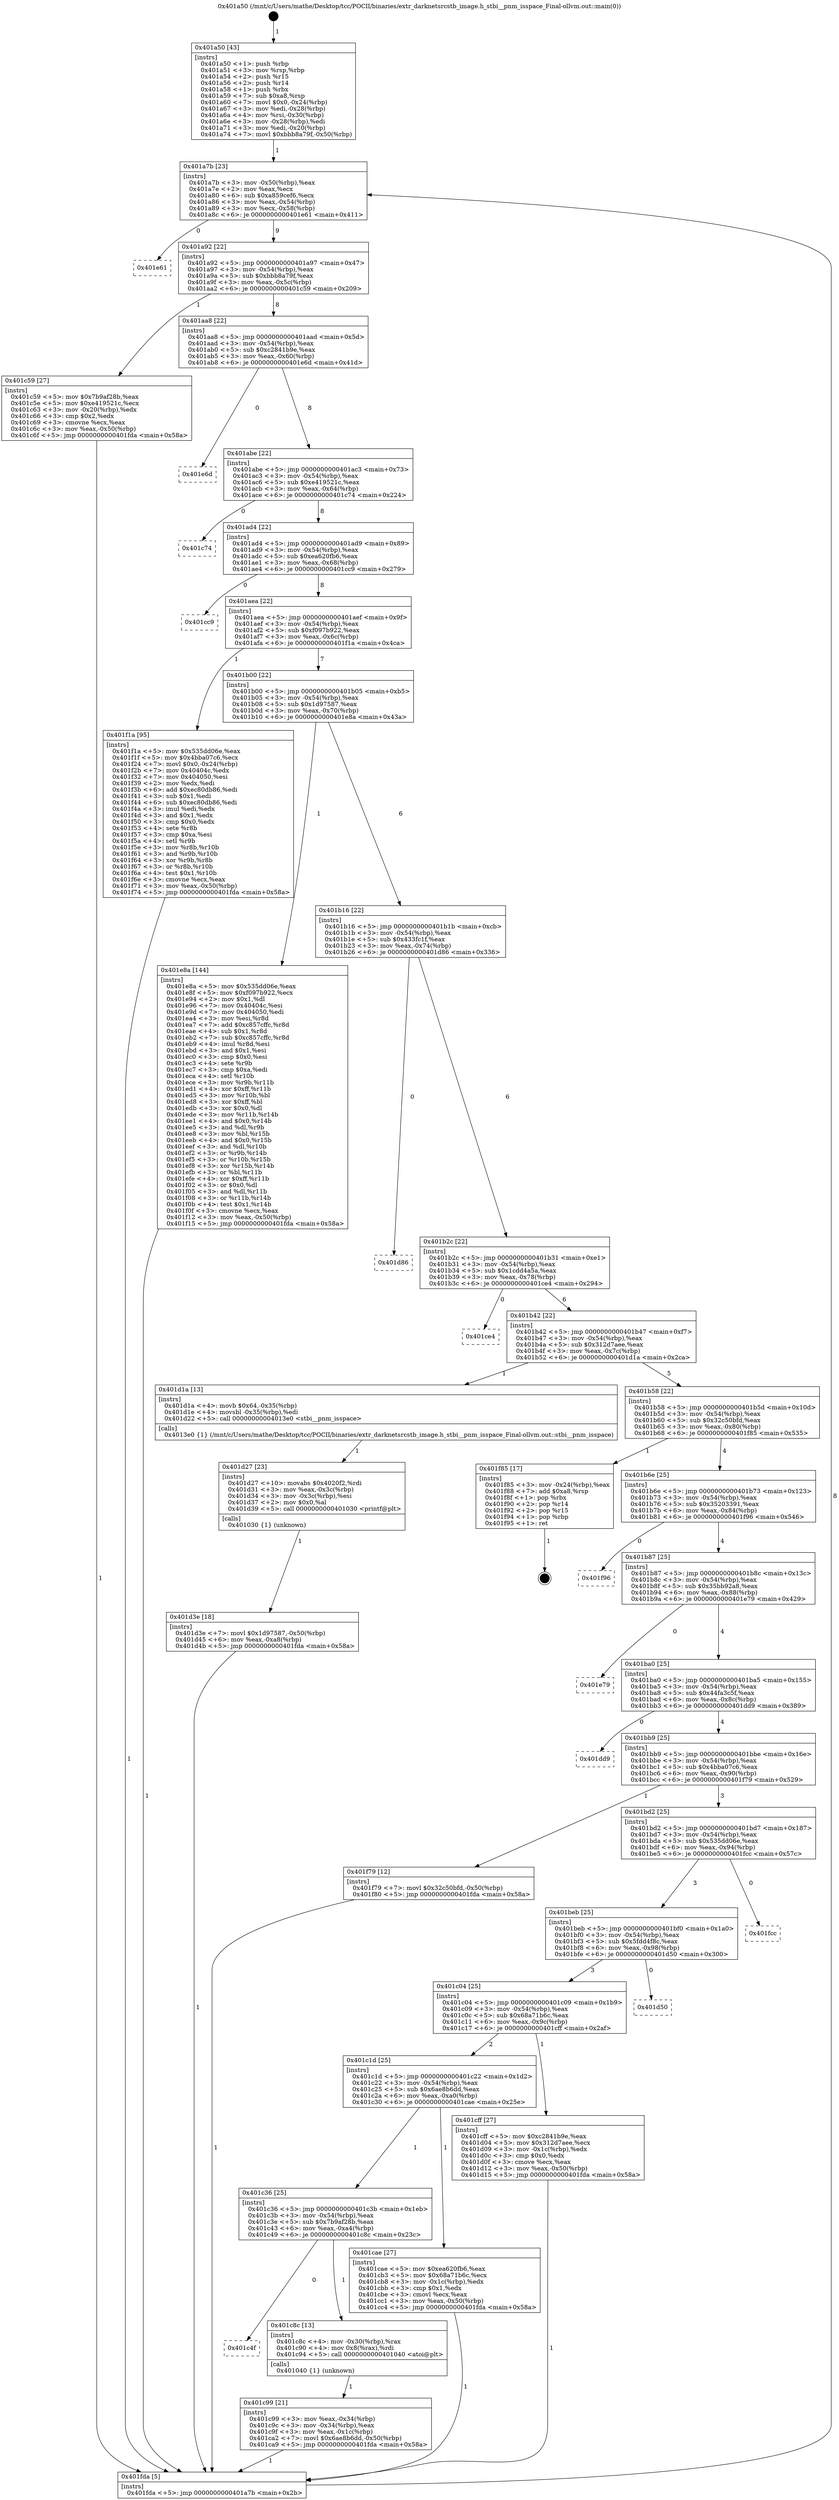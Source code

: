 digraph "0x401a50" {
  label = "0x401a50 (/mnt/c/Users/mathe/Desktop/tcc/POCII/binaries/extr_darknetsrcstb_image.h_stbi__pnm_isspace_Final-ollvm.out::main(0))"
  labelloc = "t"
  node[shape=record]

  Entry [label="",width=0.3,height=0.3,shape=circle,fillcolor=black,style=filled]
  "0x401a7b" [label="{
     0x401a7b [23]\l
     | [instrs]\l
     &nbsp;&nbsp;0x401a7b \<+3\>: mov -0x50(%rbp),%eax\l
     &nbsp;&nbsp;0x401a7e \<+2\>: mov %eax,%ecx\l
     &nbsp;&nbsp;0x401a80 \<+6\>: sub $0xa859cef6,%ecx\l
     &nbsp;&nbsp;0x401a86 \<+3\>: mov %eax,-0x54(%rbp)\l
     &nbsp;&nbsp;0x401a89 \<+3\>: mov %ecx,-0x58(%rbp)\l
     &nbsp;&nbsp;0x401a8c \<+6\>: je 0000000000401e61 \<main+0x411\>\l
  }"]
  "0x401e61" [label="{
     0x401e61\l
  }", style=dashed]
  "0x401a92" [label="{
     0x401a92 [22]\l
     | [instrs]\l
     &nbsp;&nbsp;0x401a92 \<+5\>: jmp 0000000000401a97 \<main+0x47\>\l
     &nbsp;&nbsp;0x401a97 \<+3\>: mov -0x54(%rbp),%eax\l
     &nbsp;&nbsp;0x401a9a \<+5\>: sub $0xbbb8a79f,%eax\l
     &nbsp;&nbsp;0x401a9f \<+3\>: mov %eax,-0x5c(%rbp)\l
     &nbsp;&nbsp;0x401aa2 \<+6\>: je 0000000000401c59 \<main+0x209\>\l
  }"]
  Exit [label="",width=0.3,height=0.3,shape=circle,fillcolor=black,style=filled,peripheries=2]
  "0x401c59" [label="{
     0x401c59 [27]\l
     | [instrs]\l
     &nbsp;&nbsp;0x401c59 \<+5\>: mov $0x7b9af28b,%eax\l
     &nbsp;&nbsp;0x401c5e \<+5\>: mov $0xe419521c,%ecx\l
     &nbsp;&nbsp;0x401c63 \<+3\>: mov -0x20(%rbp),%edx\l
     &nbsp;&nbsp;0x401c66 \<+3\>: cmp $0x2,%edx\l
     &nbsp;&nbsp;0x401c69 \<+3\>: cmovne %ecx,%eax\l
     &nbsp;&nbsp;0x401c6c \<+3\>: mov %eax,-0x50(%rbp)\l
     &nbsp;&nbsp;0x401c6f \<+5\>: jmp 0000000000401fda \<main+0x58a\>\l
  }"]
  "0x401aa8" [label="{
     0x401aa8 [22]\l
     | [instrs]\l
     &nbsp;&nbsp;0x401aa8 \<+5\>: jmp 0000000000401aad \<main+0x5d\>\l
     &nbsp;&nbsp;0x401aad \<+3\>: mov -0x54(%rbp),%eax\l
     &nbsp;&nbsp;0x401ab0 \<+5\>: sub $0xc2841b9e,%eax\l
     &nbsp;&nbsp;0x401ab5 \<+3\>: mov %eax,-0x60(%rbp)\l
     &nbsp;&nbsp;0x401ab8 \<+6\>: je 0000000000401e6d \<main+0x41d\>\l
  }"]
  "0x401fda" [label="{
     0x401fda [5]\l
     | [instrs]\l
     &nbsp;&nbsp;0x401fda \<+5\>: jmp 0000000000401a7b \<main+0x2b\>\l
  }"]
  "0x401a50" [label="{
     0x401a50 [43]\l
     | [instrs]\l
     &nbsp;&nbsp;0x401a50 \<+1\>: push %rbp\l
     &nbsp;&nbsp;0x401a51 \<+3\>: mov %rsp,%rbp\l
     &nbsp;&nbsp;0x401a54 \<+2\>: push %r15\l
     &nbsp;&nbsp;0x401a56 \<+2\>: push %r14\l
     &nbsp;&nbsp;0x401a58 \<+1\>: push %rbx\l
     &nbsp;&nbsp;0x401a59 \<+7\>: sub $0xa8,%rsp\l
     &nbsp;&nbsp;0x401a60 \<+7\>: movl $0x0,-0x24(%rbp)\l
     &nbsp;&nbsp;0x401a67 \<+3\>: mov %edi,-0x28(%rbp)\l
     &nbsp;&nbsp;0x401a6a \<+4\>: mov %rsi,-0x30(%rbp)\l
     &nbsp;&nbsp;0x401a6e \<+3\>: mov -0x28(%rbp),%edi\l
     &nbsp;&nbsp;0x401a71 \<+3\>: mov %edi,-0x20(%rbp)\l
     &nbsp;&nbsp;0x401a74 \<+7\>: movl $0xbbb8a79f,-0x50(%rbp)\l
  }"]
  "0x401d3e" [label="{
     0x401d3e [18]\l
     | [instrs]\l
     &nbsp;&nbsp;0x401d3e \<+7\>: movl $0x1d97587,-0x50(%rbp)\l
     &nbsp;&nbsp;0x401d45 \<+6\>: mov %eax,-0xa8(%rbp)\l
     &nbsp;&nbsp;0x401d4b \<+5\>: jmp 0000000000401fda \<main+0x58a\>\l
  }"]
  "0x401e6d" [label="{
     0x401e6d\l
  }", style=dashed]
  "0x401abe" [label="{
     0x401abe [22]\l
     | [instrs]\l
     &nbsp;&nbsp;0x401abe \<+5\>: jmp 0000000000401ac3 \<main+0x73\>\l
     &nbsp;&nbsp;0x401ac3 \<+3\>: mov -0x54(%rbp),%eax\l
     &nbsp;&nbsp;0x401ac6 \<+5\>: sub $0xe419521c,%eax\l
     &nbsp;&nbsp;0x401acb \<+3\>: mov %eax,-0x64(%rbp)\l
     &nbsp;&nbsp;0x401ace \<+6\>: je 0000000000401c74 \<main+0x224\>\l
  }"]
  "0x401d27" [label="{
     0x401d27 [23]\l
     | [instrs]\l
     &nbsp;&nbsp;0x401d27 \<+10\>: movabs $0x4020f2,%rdi\l
     &nbsp;&nbsp;0x401d31 \<+3\>: mov %eax,-0x3c(%rbp)\l
     &nbsp;&nbsp;0x401d34 \<+3\>: mov -0x3c(%rbp),%esi\l
     &nbsp;&nbsp;0x401d37 \<+2\>: mov $0x0,%al\l
     &nbsp;&nbsp;0x401d39 \<+5\>: call 0000000000401030 \<printf@plt\>\l
     | [calls]\l
     &nbsp;&nbsp;0x401030 \{1\} (unknown)\l
  }"]
  "0x401c74" [label="{
     0x401c74\l
  }", style=dashed]
  "0x401ad4" [label="{
     0x401ad4 [22]\l
     | [instrs]\l
     &nbsp;&nbsp;0x401ad4 \<+5\>: jmp 0000000000401ad9 \<main+0x89\>\l
     &nbsp;&nbsp;0x401ad9 \<+3\>: mov -0x54(%rbp),%eax\l
     &nbsp;&nbsp;0x401adc \<+5\>: sub $0xea620fb6,%eax\l
     &nbsp;&nbsp;0x401ae1 \<+3\>: mov %eax,-0x68(%rbp)\l
     &nbsp;&nbsp;0x401ae4 \<+6\>: je 0000000000401cc9 \<main+0x279\>\l
  }"]
  "0x401c99" [label="{
     0x401c99 [21]\l
     | [instrs]\l
     &nbsp;&nbsp;0x401c99 \<+3\>: mov %eax,-0x34(%rbp)\l
     &nbsp;&nbsp;0x401c9c \<+3\>: mov -0x34(%rbp),%eax\l
     &nbsp;&nbsp;0x401c9f \<+3\>: mov %eax,-0x1c(%rbp)\l
     &nbsp;&nbsp;0x401ca2 \<+7\>: movl $0x6ae8b6dd,-0x50(%rbp)\l
     &nbsp;&nbsp;0x401ca9 \<+5\>: jmp 0000000000401fda \<main+0x58a\>\l
  }"]
  "0x401cc9" [label="{
     0x401cc9\l
  }", style=dashed]
  "0x401aea" [label="{
     0x401aea [22]\l
     | [instrs]\l
     &nbsp;&nbsp;0x401aea \<+5\>: jmp 0000000000401aef \<main+0x9f\>\l
     &nbsp;&nbsp;0x401aef \<+3\>: mov -0x54(%rbp),%eax\l
     &nbsp;&nbsp;0x401af2 \<+5\>: sub $0xf097b922,%eax\l
     &nbsp;&nbsp;0x401af7 \<+3\>: mov %eax,-0x6c(%rbp)\l
     &nbsp;&nbsp;0x401afa \<+6\>: je 0000000000401f1a \<main+0x4ca\>\l
  }"]
  "0x401c4f" [label="{
     0x401c4f\l
  }", style=dashed]
  "0x401f1a" [label="{
     0x401f1a [95]\l
     | [instrs]\l
     &nbsp;&nbsp;0x401f1a \<+5\>: mov $0x535dd06e,%eax\l
     &nbsp;&nbsp;0x401f1f \<+5\>: mov $0x4bba07c6,%ecx\l
     &nbsp;&nbsp;0x401f24 \<+7\>: movl $0x0,-0x24(%rbp)\l
     &nbsp;&nbsp;0x401f2b \<+7\>: mov 0x40404c,%edx\l
     &nbsp;&nbsp;0x401f32 \<+7\>: mov 0x404050,%esi\l
     &nbsp;&nbsp;0x401f39 \<+2\>: mov %edx,%edi\l
     &nbsp;&nbsp;0x401f3b \<+6\>: add $0xec80db86,%edi\l
     &nbsp;&nbsp;0x401f41 \<+3\>: sub $0x1,%edi\l
     &nbsp;&nbsp;0x401f44 \<+6\>: sub $0xec80db86,%edi\l
     &nbsp;&nbsp;0x401f4a \<+3\>: imul %edi,%edx\l
     &nbsp;&nbsp;0x401f4d \<+3\>: and $0x1,%edx\l
     &nbsp;&nbsp;0x401f50 \<+3\>: cmp $0x0,%edx\l
     &nbsp;&nbsp;0x401f53 \<+4\>: sete %r8b\l
     &nbsp;&nbsp;0x401f57 \<+3\>: cmp $0xa,%esi\l
     &nbsp;&nbsp;0x401f5a \<+4\>: setl %r9b\l
     &nbsp;&nbsp;0x401f5e \<+3\>: mov %r8b,%r10b\l
     &nbsp;&nbsp;0x401f61 \<+3\>: and %r9b,%r10b\l
     &nbsp;&nbsp;0x401f64 \<+3\>: xor %r9b,%r8b\l
     &nbsp;&nbsp;0x401f67 \<+3\>: or %r8b,%r10b\l
     &nbsp;&nbsp;0x401f6a \<+4\>: test $0x1,%r10b\l
     &nbsp;&nbsp;0x401f6e \<+3\>: cmovne %ecx,%eax\l
     &nbsp;&nbsp;0x401f71 \<+3\>: mov %eax,-0x50(%rbp)\l
     &nbsp;&nbsp;0x401f74 \<+5\>: jmp 0000000000401fda \<main+0x58a\>\l
  }"]
  "0x401b00" [label="{
     0x401b00 [22]\l
     | [instrs]\l
     &nbsp;&nbsp;0x401b00 \<+5\>: jmp 0000000000401b05 \<main+0xb5\>\l
     &nbsp;&nbsp;0x401b05 \<+3\>: mov -0x54(%rbp),%eax\l
     &nbsp;&nbsp;0x401b08 \<+5\>: sub $0x1d97587,%eax\l
     &nbsp;&nbsp;0x401b0d \<+3\>: mov %eax,-0x70(%rbp)\l
     &nbsp;&nbsp;0x401b10 \<+6\>: je 0000000000401e8a \<main+0x43a\>\l
  }"]
  "0x401c8c" [label="{
     0x401c8c [13]\l
     | [instrs]\l
     &nbsp;&nbsp;0x401c8c \<+4\>: mov -0x30(%rbp),%rax\l
     &nbsp;&nbsp;0x401c90 \<+4\>: mov 0x8(%rax),%rdi\l
     &nbsp;&nbsp;0x401c94 \<+5\>: call 0000000000401040 \<atoi@plt\>\l
     | [calls]\l
     &nbsp;&nbsp;0x401040 \{1\} (unknown)\l
  }"]
  "0x401e8a" [label="{
     0x401e8a [144]\l
     | [instrs]\l
     &nbsp;&nbsp;0x401e8a \<+5\>: mov $0x535dd06e,%eax\l
     &nbsp;&nbsp;0x401e8f \<+5\>: mov $0xf097b922,%ecx\l
     &nbsp;&nbsp;0x401e94 \<+2\>: mov $0x1,%dl\l
     &nbsp;&nbsp;0x401e96 \<+7\>: mov 0x40404c,%esi\l
     &nbsp;&nbsp;0x401e9d \<+7\>: mov 0x404050,%edi\l
     &nbsp;&nbsp;0x401ea4 \<+3\>: mov %esi,%r8d\l
     &nbsp;&nbsp;0x401ea7 \<+7\>: add $0xc857cffc,%r8d\l
     &nbsp;&nbsp;0x401eae \<+4\>: sub $0x1,%r8d\l
     &nbsp;&nbsp;0x401eb2 \<+7\>: sub $0xc857cffc,%r8d\l
     &nbsp;&nbsp;0x401eb9 \<+4\>: imul %r8d,%esi\l
     &nbsp;&nbsp;0x401ebd \<+3\>: and $0x1,%esi\l
     &nbsp;&nbsp;0x401ec0 \<+3\>: cmp $0x0,%esi\l
     &nbsp;&nbsp;0x401ec3 \<+4\>: sete %r9b\l
     &nbsp;&nbsp;0x401ec7 \<+3\>: cmp $0xa,%edi\l
     &nbsp;&nbsp;0x401eca \<+4\>: setl %r10b\l
     &nbsp;&nbsp;0x401ece \<+3\>: mov %r9b,%r11b\l
     &nbsp;&nbsp;0x401ed1 \<+4\>: xor $0xff,%r11b\l
     &nbsp;&nbsp;0x401ed5 \<+3\>: mov %r10b,%bl\l
     &nbsp;&nbsp;0x401ed8 \<+3\>: xor $0xff,%bl\l
     &nbsp;&nbsp;0x401edb \<+3\>: xor $0x0,%dl\l
     &nbsp;&nbsp;0x401ede \<+3\>: mov %r11b,%r14b\l
     &nbsp;&nbsp;0x401ee1 \<+4\>: and $0x0,%r14b\l
     &nbsp;&nbsp;0x401ee5 \<+3\>: and %dl,%r9b\l
     &nbsp;&nbsp;0x401ee8 \<+3\>: mov %bl,%r15b\l
     &nbsp;&nbsp;0x401eeb \<+4\>: and $0x0,%r15b\l
     &nbsp;&nbsp;0x401eef \<+3\>: and %dl,%r10b\l
     &nbsp;&nbsp;0x401ef2 \<+3\>: or %r9b,%r14b\l
     &nbsp;&nbsp;0x401ef5 \<+3\>: or %r10b,%r15b\l
     &nbsp;&nbsp;0x401ef8 \<+3\>: xor %r15b,%r14b\l
     &nbsp;&nbsp;0x401efb \<+3\>: or %bl,%r11b\l
     &nbsp;&nbsp;0x401efe \<+4\>: xor $0xff,%r11b\l
     &nbsp;&nbsp;0x401f02 \<+3\>: or $0x0,%dl\l
     &nbsp;&nbsp;0x401f05 \<+3\>: and %dl,%r11b\l
     &nbsp;&nbsp;0x401f08 \<+3\>: or %r11b,%r14b\l
     &nbsp;&nbsp;0x401f0b \<+4\>: test $0x1,%r14b\l
     &nbsp;&nbsp;0x401f0f \<+3\>: cmovne %ecx,%eax\l
     &nbsp;&nbsp;0x401f12 \<+3\>: mov %eax,-0x50(%rbp)\l
     &nbsp;&nbsp;0x401f15 \<+5\>: jmp 0000000000401fda \<main+0x58a\>\l
  }"]
  "0x401b16" [label="{
     0x401b16 [22]\l
     | [instrs]\l
     &nbsp;&nbsp;0x401b16 \<+5\>: jmp 0000000000401b1b \<main+0xcb\>\l
     &nbsp;&nbsp;0x401b1b \<+3\>: mov -0x54(%rbp),%eax\l
     &nbsp;&nbsp;0x401b1e \<+5\>: sub $0x433fc1f,%eax\l
     &nbsp;&nbsp;0x401b23 \<+3\>: mov %eax,-0x74(%rbp)\l
     &nbsp;&nbsp;0x401b26 \<+6\>: je 0000000000401d86 \<main+0x336\>\l
  }"]
  "0x401c36" [label="{
     0x401c36 [25]\l
     | [instrs]\l
     &nbsp;&nbsp;0x401c36 \<+5\>: jmp 0000000000401c3b \<main+0x1eb\>\l
     &nbsp;&nbsp;0x401c3b \<+3\>: mov -0x54(%rbp),%eax\l
     &nbsp;&nbsp;0x401c3e \<+5\>: sub $0x7b9af28b,%eax\l
     &nbsp;&nbsp;0x401c43 \<+6\>: mov %eax,-0xa4(%rbp)\l
     &nbsp;&nbsp;0x401c49 \<+6\>: je 0000000000401c8c \<main+0x23c\>\l
  }"]
  "0x401d86" [label="{
     0x401d86\l
  }", style=dashed]
  "0x401b2c" [label="{
     0x401b2c [22]\l
     | [instrs]\l
     &nbsp;&nbsp;0x401b2c \<+5\>: jmp 0000000000401b31 \<main+0xe1\>\l
     &nbsp;&nbsp;0x401b31 \<+3\>: mov -0x54(%rbp),%eax\l
     &nbsp;&nbsp;0x401b34 \<+5\>: sub $0x1cdd4a5a,%eax\l
     &nbsp;&nbsp;0x401b39 \<+3\>: mov %eax,-0x78(%rbp)\l
     &nbsp;&nbsp;0x401b3c \<+6\>: je 0000000000401ce4 \<main+0x294\>\l
  }"]
  "0x401cae" [label="{
     0x401cae [27]\l
     | [instrs]\l
     &nbsp;&nbsp;0x401cae \<+5\>: mov $0xea620fb6,%eax\l
     &nbsp;&nbsp;0x401cb3 \<+5\>: mov $0x68a71b6c,%ecx\l
     &nbsp;&nbsp;0x401cb8 \<+3\>: mov -0x1c(%rbp),%edx\l
     &nbsp;&nbsp;0x401cbb \<+3\>: cmp $0x1,%edx\l
     &nbsp;&nbsp;0x401cbe \<+3\>: cmovl %ecx,%eax\l
     &nbsp;&nbsp;0x401cc1 \<+3\>: mov %eax,-0x50(%rbp)\l
     &nbsp;&nbsp;0x401cc4 \<+5\>: jmp 0000000000401fda \<main+0x58a\>\l
  }"]
  "0x401ce4" [label="{
     0x401ce4\l
  }", style=dashed]
  "0x401b42" [label="{
     0x401b42 [22]\l
     | [instrs]\l
     &nbsp;&nbsp;0x401b42 \<+5\>: jmp 0000000000401b47 \<main+0xf7\>\l
     &nbsp;&nbsp;0x401b47 \<+3\>: mov -0x54(%rbp),%eax\l
     &nbsp;&nbsp;0x401b4a \<+5\>: sub $0x312d7aee,%eax\l
     &nbsp;&nbsp;0x401b4f \<+3\>: mov %eax,-0x7c(%rbp)\l
     &nbsp;&nbsp;0x401b52 \<+6\>: je 0000000000401d1a \<main+0x2ca\>\l
  }"]
  "0x401c1d" [label="{
     0x401c1d [25]\l
     | [instrs]\l
     &nbsp;&nbsp;0x401c1d \<+5\>: jmp 0000000000401c22 \<main+0x1d2\>\l
     &nbsp;&nbsp;0x401c22 \<+3\>: mov -0x54(%rbp),%eax\l
     &nbsp;&nbsp;0x401c25 \<+5\>: sub $0x6ae8b6dd,%eax\l
     &nbsp;&nbsp;0x401c2a \<+6\>: mov %eax,-0xa0(%rbp)\l
     &nbsp;&nbsp;0x401c30 \<+6\>: je 0000000000401cae \<main+0x25e\>\l
  }"]
  "0x401d1a" [label="{
     0x401d1a [13]\l
     | [instrs]\l
     &nbsp;&nbsp;0x401d1a \<+4\>: movb $0x64,-0x35(%rbp)\l
     &nbsp;&nbsp;0x401d1e \<+4\>: movsbl -0x35(%rbp),%edi\l
     &nbsp;&nbsp;0x401d22 \<+5\>: call 00000000004013e0 \<stbi__pnm_isspace\>\l
     | [calls]\l
     &nbsp;&nbsp;0x4013e0 \{1\} (/mnt/c/Users/mathe/Desktop/tcc/POCII/binaries/extr_darknetsrcstb_image.h_stbi__pnm_isspace_Final-ollvm.out::stbi__pnm_isspace)\l
  }"]
  "0x401b58" [label="{
     0x401b58 [22]\l
     | [instrs]\l
     &nbsp;&nbsp;0x401b58 \<+5\>: jmp 0000000000401b5d \<main+0x10d\>\l
     &nbsp;&nbsp;0x401b5d \<+3\>: mov -0x54(%rbp),%eax\l
     &nbsp;&nbsp;0x401b60 \<+5\>: sub $0x32c50bfd,%eax\l
     &nbsp;&nbsp;0x401b65 \<+3\>: mov %eax,-0x80(%rbp)\l
     &nbsp;&nbsp;0x401b68 \<+6\>: je 0000000000401f85 \<main+0x535\>\l
  }"]
  "0x401cff" [label="{
     0x401cff [27]\l
     | [instrs]\l
     &nbsp;&nbsp;0x401cff \<+5\>: mov $0xc2841b9e,%eax\l
     &nbsp;&nbsp;0x401d04 \<+5\>: mov $0x312d7aee,%ecx\l
     &nbsp;&nbsp;0x401d09 \<+3\>: mov -0x1c(%rbp),%edx\l
     &nbsp;&nbsp;0x401d0c \<+3\>: cmp $0x0,%edx\l
     &nbsp;&nbsp;0x401d0f \<+3\>: cmove %ecx,%eax\l
     &nbsp;&nbsp;0x401d12 \<+3\>: mov %eax,-0x50(%rbp)\l
     &nbsp;&nbsp;0x401d15 \<+5\>: jmp 0000000000401fda \<main+0x58a\>\l
  }"]
  "0x401f85" [label="{
     0x401f85 [17]\l
     | [instrs]\l
     &nbsp;&nbsp;0x401f85 \<+3\>: mov -0x24(%rbp),%eax\l
     &nbsp;&nbsp;0x401f88 \<+7\>: add $0xa8,%rsp\l
     &nbsp;&nbsp;0x401f8f \<+1\>: pop %rbx\l
     &nbsp;&nbsp;0x401f90 \<+2\>: pop %r14\l
     &nbsp;&nbsp;0x401f92 \<+2\>: pop %r15\l
     &nbsp;&nbsp;0x401f94 \<+1\>: pop %rbp\l
     &nbsp;&nbsp;0x401f95 \<+1\>: ret\l
  }"]
  "0x401b6e" [label="{
     0x401b6e [25]\l
     | [instrs]\l
     &nbsp;&nbsp;0x401b6e \<+5\>: jmp 0000000000401b73 \<main+0x123\>\l
     &nbsp;&nbsp;0x401b73 \<+3\>: mov -0x54(%rbp),%eax\l
     &nbsp;&nbsp;0x401b76 \<+5\>: sub $0x35203391,%eax\l
     &nbsp;&nbsp;0x401b7b \<+6\>: mov %eax,-0x84(%rbp)\l
     &nbsp;&nbsp;0x401b81 \<+6\>: je 0000000000401f96 \<main+0x546\>\l
  }"]
  "0x401c04" [label="{
     0x401c04 [25]\l
     | [instrs]\l
     &nbsp;&nbsp;0x401c04 \<+5\>: jmp 0000000000401c09 \<main+0x1b9\>\l
     &nbsp;&nbsp;0x401c09 \<+3\>: mov -0x54(%rbp),%eax\l
     &nbsp;&nbsp;0x401c0c \<+5\>: sub $0x68a71b6c,%eax\l
     &nbsp;&nbsp;0x401c11 \<+6\>: mov %eax,-0x9c(%rbp)\l
     &nbsp;&nbsp;0x401c17 \<+6\>: je 0000000000401cff \<main+0x2af\>\l
  }"]
  "0x401f96" [label="{
     0x401f96\l
  }", style=dashed]
  "0x401b87" [label="{
     0x401b87 [25]\l
     | [instrs]\l
     &nbsp;&nbsp;0x401b87 \<+5\>: jmp 0000000000401b8c \<main+0x13c\>\l
     &nbsp;&nbsp;0x401b8c \<+3\>: mov -0x54(%rbp),%eax\l
     &nbsp;&nbsp;0x401b8f \<+5\>: sub $0x35bb92a8,%eax\l
     &nbsp;&nbsp;0x401b94 \<+6\>: mov %eax,-0x88(%rbp)\l
     &nbsp;&nbsp;0x401b9a \<+6\>: je 0000000000401e79 \<main+0x429\>\l
  }"]
  "0x401d50" [label="{
     0x401d50\l
  }", style=dashed]
  "0x401e79" [label="{
     0x401e79\l
  }", style=dashed]
  "0x401ba0" [label="{
     0x401ba0 [25]\l
     | [instrs]\l
     &nbsp;&nbsp;0x401ba0 \<+5\>: jmp 0000000000401ba5 \<main+0x155\>\l
     &nbsp;&nbsp;0x401ba5 \<+3\>: mov -0x54(%rbp),%eax\l
     &nbsp;&nbsp;0x401ba8 \<+5\>: sub $0x44fa3c5f,%eax\l
     &nbsp;&nbsp;0x401bad \<+6\>: mov %eax,-0x8c(%rbp)\l
     &nbsp;&nbsp;0x401bb3 \<+6\>: je 0000000000401dd9 \<main+0x389\>\l
  }"]
  "0x401beb" [label="{
     0x401beb [25]\l
     | [instrs]\l
     &nbsp;&nbsp;0x401beb \<+5\>: jmp 0000000000401bf0 \<main+0x1a0\>\l
     &nbsp;&nbsp;0x401bf0 \<+3\>: mov -0x54(%rbp),%eax\l
     &nbsp;&nbsp;0x401bf3 \<+5\>: sub $0x5fdd4f8c,%eax\l
     &nbsp;&nbsp;0x401bf8 \<+6\>: mov %eax,-0x98(%rbp)\l
     &nbsp;&nbsp;0x401bfe \<+6\>: je 0000000000401d50 \<main+0x300\>\l
  }"]
  "0x401dd9" [label="{
     0x401dd9\l
  }", style=dashed]
  "0x401bb9" [label="{
     0x401bb9 [25]\l
     | [instrs]\l
     &nbsp;&nbsp;0x401bb9 \<+5\>: jmp 0000000000401bbe \<main+0x16e\>\l
     &nbsp;&nbsp;0x401bbe \<+3\>: mov -0x54(%rbp),%eax\l
     &nbsp;&nbsp;0x401bc1 \<+5\>: sub $0x4bba07c6,%eax\l
     &nbsp;&nbsp;0x401bc6 \<+6\>: mov %eax,-0x90(%rbp)\l
     &nbsp;&nbsp;0x401bcc \<+6\>: je 0000000000401f79 \<main+0x529\>\l
  }"]
  "0x401fcc" [label="{
     0x401fcc\l
  }", style=dashed]
  "0x401f79" [label="{
     0x401f79 [12]\l
     | [instrs]\l
     &nbsp;&nbsp;0x401f79 \<+7\>: movl $0x32c50bfd,-0x50(%rbp)\l
     &nbsp;&nbsp;0x401f80 \<+5\>: jmp 0000000000401fda \<main+0x58a\>\l
  }"]
  "0x401bd2" [label="{
     0x401bd2 [25]\l
     | [instrs]\l
     &nbsp;&nbsp;0x401bd2 \<+5\>: jmp 0000000000401bd7 \<main+0x187\>\l
     &nbsp;&nbsp;0x401bd7 \<+3\>: mov -0x54(%rbp),%eax\l
     &nbsp;&nbsp;0x401bda \<+5\>: sub $0x535dd06e,%eax\l
     &nbsp;&nbsp;0x401bdf \<+6\>: mov %eax,-0x94(%rbp)\l
     &nbsp;&nbsp;0x401be5 \<+6\>: je 0000000000401fcc \<main+0x57c\>\l
  }"]
  Entry -> "0x401a50" [label=" 1"]
  "0x401a7b" -> "0x401e61" [label=" 0"]
  "0x401a7b" -> "0x401a92" [label=" 9"]
  "0x401f85" -> Exit [label=" 1"]
  "0x401a92" -> "0x401c59" [label=" 1"]
  "0x401a92" -> "0x401aa8" [label=" 8"]
  "0x401c59" -> "0x401fda" [label=" 1"]
  "0x401a50" -> "0x401a7b" [label=" 1"]
  "0x401fda" -> "0x401a7b" [label=" 8"]
  "0x401f79" -> "0x401fda" [label=" 1"]
  "0x401aa8" -> "0x401e6d" [label=" 0"]
  "0x401aa8" -> "0x401abe" [label=" 8"]
  "0x401f1a" -> "0x401fda" [label=" 1"]
  "0x401abe" -> "0x401c74" [label=" 0"]
  "0x401abe" -> "0x401ad4" [label=" 8"]
  "0x401e8a" -> "0x401fda" [label=" 1"]
  "0x401ad4" -> "0x401cc9" [label=" 0"]
  "0x401ad4" -> "0x401aea" [label=" 8"]
  "0x401d3e" -> "0x401fda" [label=" 1"]
  "0x401aea" -> "0x401f1a" [label=" 1"]
  "0x401aea" -> "0x401b00" [label=" 7"]
  "0x401d27" -> "0x401d3e" [label=" 1"]
  "0x401b00" -> "0x401e8a" [label=" 1"]
  "0x401b00" -> "0x401b16" [label=" 6"]
  "0x401d1a" -> "0x401d27" [label=" 1"]
  "0x401b16" -> "0x401d86" [label=" 0"]
  "0x401b16" -> "0x401b2c" [label=" 6"]
  "0x401cae" -> "0x401fda" [label=" 1"]
  "0x401b2c" -> "0x401ce4" [label=" 0"]
  "0x401b2c" -> "0x401b42" [label=" 6"]
  "0x401c99" -> "0x401fda" [label=" 1"]
  "0x401b42" -> "0x401d1a" [label=" 1"]
  "0x401b42" -> "0x401b58" [label=" 5"]
  "0x401c36" -> "0x401c4f" [label=" 0"]
  "0x401b58" -> "0x401f85" [label=" 1"]
  "0x401b58" -> "0x401b6e" [label=" 4"]
  "0x401c36" -> "0x401c8c" [label=" 1"]
  "0x401b6e" -> "0x401f96" [label=" 0"]
  "0x401b6e" -> "0x401b87" [label=" 4"]
  "0x401c1d" -> "0x401c36" [label=" 1"]
  "0x401b87" -> "0x401e79" [label=" 0"]
  "0x401b87" -> "0x401ba0" [label=" 4"]
  "0x401c1d" -> "0x401cae" [label=" 1"]
  "0x401ba0" -> "0x401dd9" [label=" 0"]
  "0x401ba0" -> "0x401bb9" [label=" 4"]
  "0x401c04" -> "0x401c1d" [label=" 2"]
  "0x401bb9" -> "0x401f79" [label=" 1"]
  "0x401bb9" -> "0x401bd2" [label=" 3"]
  "0x401c04" -> "0x401cff" [label=" 1"]
  "0x401bd2" -> "0x401fcc" [label=" 0"]
  "0x401bd2" -> "0x401beb" [label=" 3"]
  "0x401c8c" -> "0x401c99" [label=" 1"]
  "0x401beb" -> "0x401d50" [label=" 0"]
  "0x401beb" -> "0x401c04" [label=" 3"]
  "0x401cff" -> "0x401fda" [label=" 1"]
}
